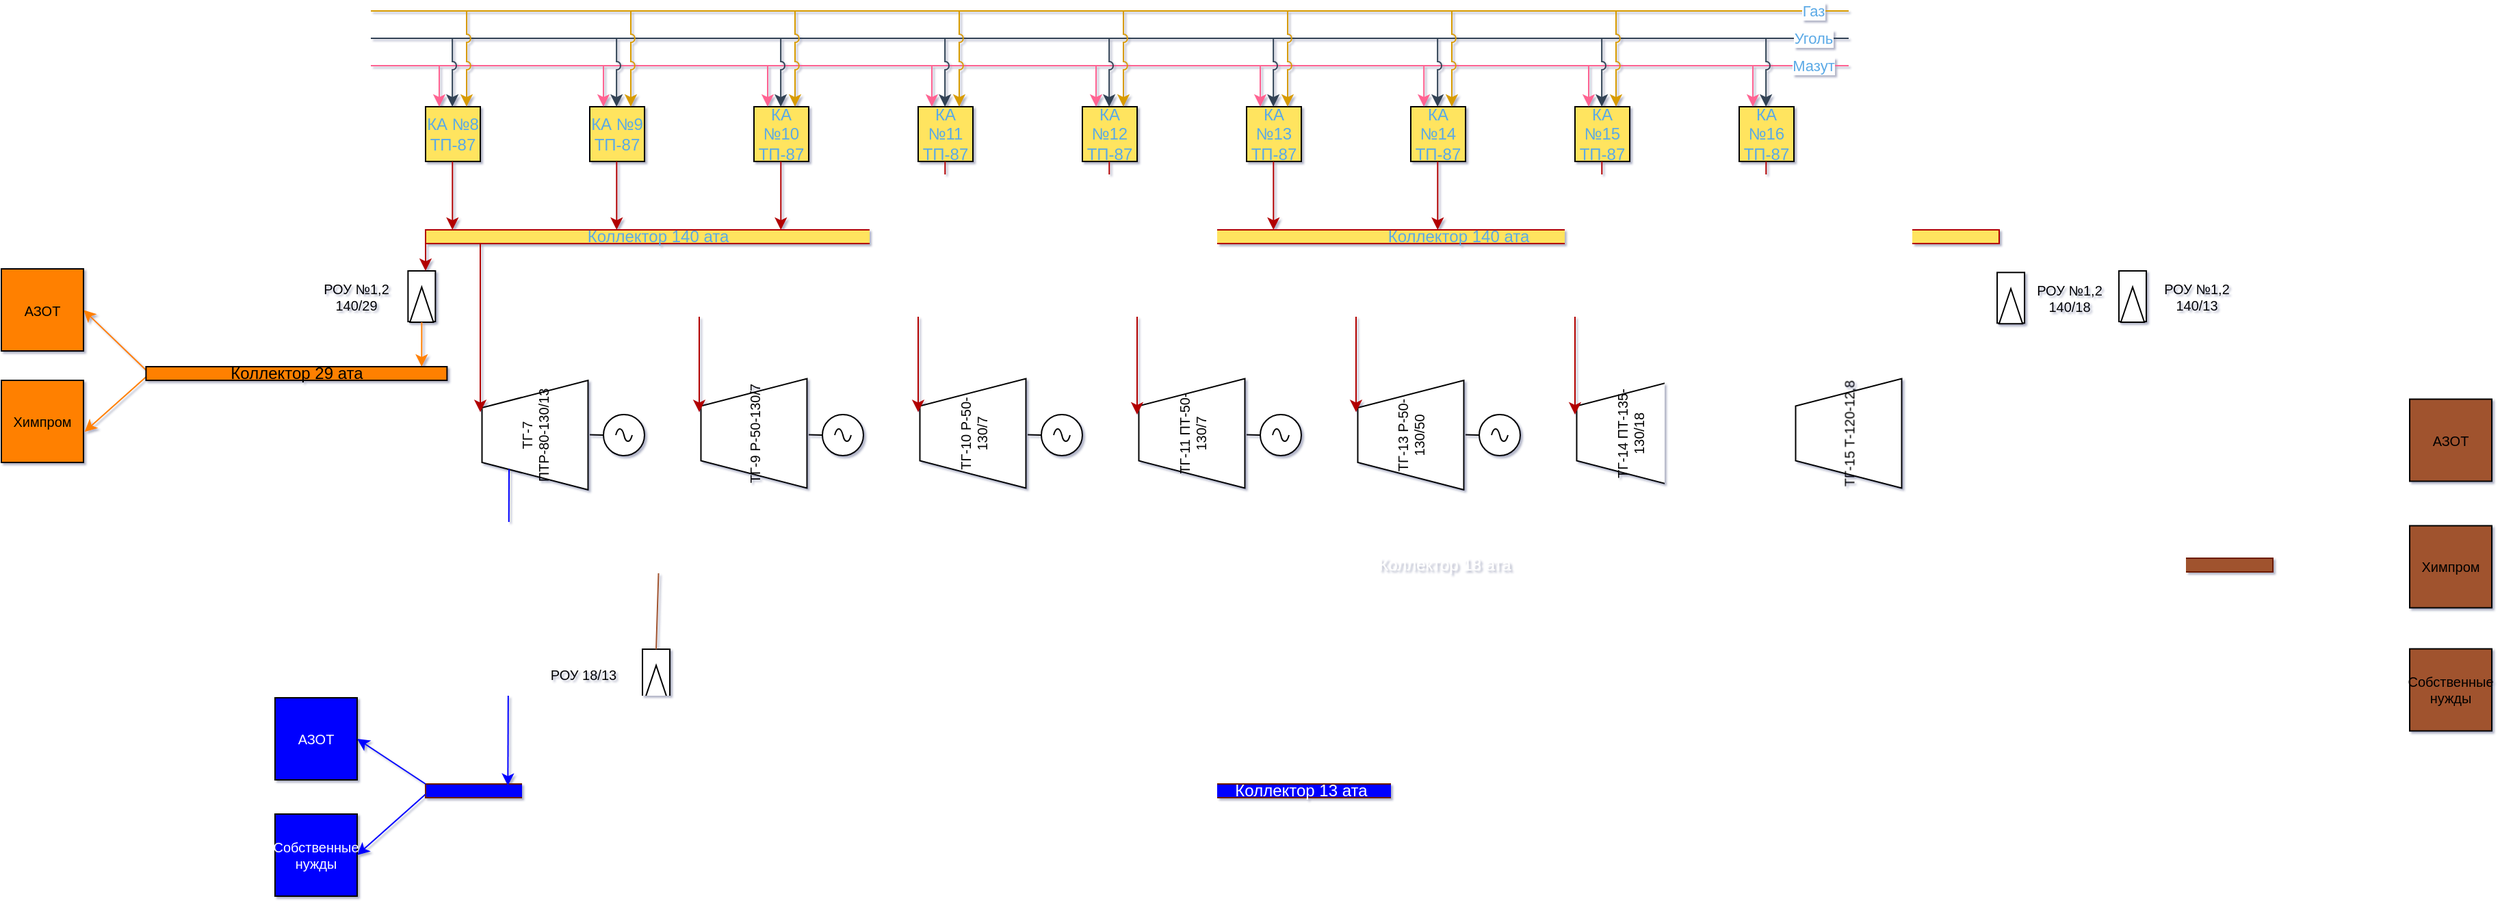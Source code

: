 <mxfile version="20.5.3" type="github">
  <diagram name="Турбины" id="c7558073-3199-34d8-9f00-42111426c3f3">
    <mxGraphModel dx="1807" dy="548" grid="1" gridSize="10" guides="1" tooltips="1" connect="1" arrows="1" fold="1" page="1" pageScale="1" pageWidth="826" pageHeight="1169" math="0" shadow="1">
      <root>
        <mxCell id="0" />
        <mxCell id="1" parent="0" />
        <mxCell id="tL17GhLCMj96Ze86oTwv-2" value="КА №8 ТП-87" style="whiteSpace=wrap;html=1;aspect=fixed;rounded=0;fillColor=#FFE45E;strokeColor=#000000;fontColor=#5AA9E6;" parent="1" vertex="1">
          <mxGeometry x="-40" y="80" width="40" height="40" as="geometry" />
        </mxCell>
        <mxCell id="tL17GhLCMj96Ze86oTwv-3" value="КА №9 ТП-87" style="whiteSpace=wrap;html=1;aspect=fixed;rounded=0;fillColor=#FFE45E;strokeColor=#000000;fontColor=#5AA9E6;" parent="1" vertex="1">
          <mxGeometry x="80" y="80" width="40" height="40" as="geometry" />
        </mxCell>
        <mxCell id="tL17GhLCMj96Ze86oTwv-4" value="КА №10 ТП-87" style="whiteSpace=wrap;html=1;aspect=fixed;rounded=0;fillColor=#FFE45E;strokeColor=#000000;fontColor=#5AA9E6;" parent="1" vertex="1">
          <mxGeometry x="200" y="80" width="40" height="40" as="geometry" />
        </mxCell>
        <mxCell id="tL17GhLCMj96Ze86oTwv-5" value="КА №11 ТП-87" style="whiteSpace=wrap;html=1;aspect=fixed;rounded=0;fillColor=#FFE45E;strokeColor=#000000;fontColor=#5AA9E6;" parent="1" vertex="1">
          <mxGeometry x="320" y="80" width="40" height="40" as="geometry" />
        </mxCell>
        <mxCell id="tL17GhLCMj96Ze86oTwv-6" value="КА №12 ТП-87" style="whiteSpace=wrap;html=1;aspect=fixed;rounded=0;fillColor=#FFE45E;strokeColor=#000000;fontColor=#5AA9E6;" parent="1" vertex="1">
          <mxGeometry x="440" y="80" width="40" height="40" as="geometry" />
        </mxCell>
        <mxCell id="tL17GhLCMj96Ze86oTwv-7" value="КА №13 ТП-87" style="whiteSpace=wrap;html=1;aspect=fixed;rounded=0;fillColor=#FFE45E;strokeColor=#000000;fontColor=#5AA9E6;" parent="1" vertex="1">
          <mxGeometry x="560" y="80" width="40" height="40" as="geometry" />
        </mxCell>
        <mxCell id="tL17GhLCMj96Ze86oTwv-8" value="КА №14 ТП-87" style="whiteSpace=wrap;html=1;aspect=fixed;rounded=0;fillColor=#FFE45E;strokeColor=#000000;fontColor=#5AA9E6;" parent="1" vertex="1">
          <mxGeometry x="680" y="80" width="40" height="40" as="geometry" />
        </mxCell>
        <mxCell id="tL17GhLCMj96Ze86oTwv-9" value="КА №15 ТП-87" style="whiteSpace=wrap;html=1;aspect=fixed;rounded=0;fillColor=#FFE45E;strokeColor=#000000;fontColor=#5AA9E6;" parent="1" vertex="1">
          <mxGeometry x="800" y="80" width="40" height="40" as="geometry" />
        </mxCell>
        <mxCell id="tL17GhLCMj96Ze86oTwv-10" value="КА №16 ТП-87" style="whiteSpace=wrap;html=1;aspect=fixed;rounded=0;fillColor=#FFE45E;strokeColor=#000000;fontColor=#5AA9E6;" parent="1" vertex="1">
          <mxGeometry x="920" y="80" width="40" height="40" as="geometry" />
        </mxCell>
        <mxCell id="tL17GhLCMj96Ze86oTwv-11" value="Коллектор 140 ата" style="rounded=0;whiteSpace=wrap;html=1;strokeColor=#B20000;fillColor=#FFE45E;fontColor=#5AA9E6;" parent="1" vertex="1">
          <mxGeometry x="-40" y="170" width="340" height="10" as="geometry" />
        </mxCell>
        <mxCell id="tL17GhLCMj96Ze86oTwv-12" value="Коллектор 140 ата" style="rounded=0;whiteSpace=wrap;html=1;strokeColor=#B20000;fillColor=#FFE45E;fontColor=#5AA9E6;" parent="1" vertex="1">
          <mxGeometry x="320" y="170" width="790" height="10" as="geometry" />
        </mxCell>
        <mxCell id="tL17GhLCMj96Ze86oTwv-13" value="" style="triangle;whiteSpace=wrap;html=1;strokeColor=#B20000;rounded=0;fillColor=#FFE45E;fontColor=#5AA9E6;" parent="1" vertex="1">
          <mxGeometry x="300" y="170" width="10" height="10" as="geometry" />
        </mxCell>
        <mxCell id="tL17GhLCMj96Ze86oTwv-14" value="" style="triangle;whiteSpace=wrap;html=1;rotation=-180;strokeColor=#B20000;rounded=0;fillColor=#FFE45E;fontColor=#5AA9E6;" parent="1" vertex="1">
          <mxGeometry x="310" y="170" width="10" height="10" as="geometry" />
        </mxCell>
        <mxCell id="tL17GhLCMj96Ze86oTwv-17" value="" style="endArrow=classic;html=1;rounded=0;fillColor=#e51400;strokeColor=#B20000;fontColor=#5AA9E6;" parent="1" edge="1">
          <mxGeometry width="50" height="50" relative="1" as="geometry">
            <mxPoint x="-20.34" y="120" as="sourcePoint" />
            <mxPoint x="-20.34" y="170.0" as="targetPoint" />
          </mxGeometry>
        </mxCell>
        <mxCell id="tL17GhLCMj96Ze86oTwv-18" value="" style="endArrow=classic;html=1;rounded=0;strokeColor=#B20000;fontColor=#5AA9E6;fillColor=#e51400;" parent="1" edge="1">
          <mxGeometry width="50" height="50" relative="1" as="geometry">
            <mxPoint x="99.66" y="120" as="sourcePoint" />
            <mxPoint x="99.66" y="170.0" as="targetPoint" />
          </mxGeometry>
        </mxCell>
        <mxCell id="tL17GhLCMj96Ze86oTwv-19" value="" style="endArrow=classic;html=1;rounded=0;fillColor=#e51400;strokeColor=#B20000;fontColor=#5AA9E6;" parent="1" edge="1">
          <mxGeometry width="50" height="50" relative="1" as="geometry">
            <mxPoint x="219.66" y="120" as="sourcePoint" />
            <mxPoint x="219.66" y="170.0" as="targetPoint" />
          </mxGeometry>
        </mxCell>
        <mxCell id="tL17GhLCMj96Ze86oTwv-20" value="" style="endArrow=classic;html=1;rounded=0;strokeColor=#B20000;fontColor=#5AA9E6;fillColor=#e51400;" parent="1" edge="1">
          <mxGeometry width="50" height="50" relative="1" as="geometry">
            <mxPoint x="339.66" y="120" as="sourcePoint" />
            <mxPoint x="339.66" y="170.0" as="targetPoint" />
          </mxGeometry>
        </mxCell>
        <mxCell id="tL17GhLCMj96Ze86oTwv-21" value="" style="endArrow=classic;html=1;rounded=0;strokeColor=#B20000;fontColor=#5AA9E6;fillColor=#e51400;" parent="1" edge="1">
          <mxGeometry width="50" height="50" relative="1" as="geometry">
            <mxPoint x="459.66" y="120" as="sourcePoint" />
            <mxPoint x="459.66" y="170.0" as="targetPoint" />
          </mxGeometry>
        </mxCell>
        <mxCell id="tL17GhLCMj96Ze86oTwv-22" value="" style="endArrow=classic;html=1;rounded=0;fillColor=#e51400;strokeColor=#B20000;fontColor=#5AA9E6;" parent="1" edge="1">
          <mxGeometry width="50" height="50" relative="1" as="geometry">
            <mxPoint x="579.66" y="120" as="sourcePoint" />
            <mxPoint x="579.66" y="170.0" as="targetPoint" />
          </mxGeometry>
        </mxCell>
        <mxCell id="tL17GhLCMj96Ze86oTwv-23" value="" style="endArrow=classic;html=1;rounded=0;strokeColor=#B20000;fontColor=#5AA9E6;fillColor=#e51400;" parent="1" edge="1">
          <mxGeometry width="50" height="50" relative="1" as="geometry">
            <mxPoint x="699.66" y="120" as="sourcePoint" />
            <mxPoint x="699.66" y="170.0" as="targetPoint" />
          </mxGeometry>
        </mxCell>
        <mxCell id="tL17GhLCMj96Ze86oTwv-24" value="" style="endArrow=classic;html=1;rounded=0;strokeColor=#B20000;fontColor=#5AA9E6;fillColor=#e51400;" parent="1" edge="1">
          <mxGeometry width="50" height="50" relative="1" as="geometry">
            <mxPoint x="819.66" y="120" as="sourcePoint" />
            <mxPoint x="819.66" y="170.0" as="targetPoint" />
          </mxGeometry>
        </mxCell>
        <mxCell id="tL17GhLCMj96Ze86oTwv-25" value="" style="endArrow=classic;html=1;rounded=0;strokeColor=#B20000;fontColor=#5AA9E6;fillColor=#e51400;" parent="1" edge="1">
          <mxGeometry width="50" height="50" relative="1" as="geometry">
            <mxPoint x="939.66" y="120" as="sourcePoint" />
            <mxPoint x="939.66" y="170.0" as="targetPoint" />
          </mxGeometry>
        </mxCell>
        <mxCell id="tL17GhLCMj96Ze86oTwv-26" value="" style="endArrow=none;html=1;rounded=0;strokeColor=#FF6392;fillColor=#FFE45E;fontColor=#5AA9E6;" parent="1" edge="1">
          <mxGeometry width="50" height="50" relative="1" as="geometry">
            <mxPoint x="-80" y="50" as="sourcePoint" />
            <mxPoint x="1000" y="50" as="targetPoint" />
          </mxGeometry>
        </mxCell>
        <mxCell id="tL17GhLCMj96Ze86oTwv-27" value="Мазут" style="edgeLabel;html=1;align=center;verticalAlign=middle;resizable=0;points=[];rounded=0;fontColor=#5AA9E6;" parent="tL17GhLCMj96Ze86oTwv-26" vertex="1" connectable="0">
          <mxGeometry x="0.897" relative="1" as="geometry">
            <mxPoint x="29" as="offset" />
          </mxGeometry>
        </mxCell>
        <mxCell id="tL17GhLCMj96Ze86oTwv-29" value="" style="endArrow=none;html=1;rounded=0;strokeColor=#314354;fillColor=#647687;fontColor=#5AA9E6;" parent="1" edge="1">
          <mxGeometry width="50" height="50" relative="1" as="geometry">
            <mxPoint x="-80" y="30" as="sourcePoint" />
            <mxPoint x="1000" y="30" as="targetPoint" />
          </mxGeometry>
        </mxCell>
        <mxCell id="tL17GhLCMj96Ze86oTwv-30" value="Уголь" style="edgeLabel;html=1;align=center;verticalAlign=middle;resizable=0;points=[];rounded=0;fontColor=#5AA9E6;" parent="tL17GhLCMj96Ze86oTwv-29" vertex="1" connectable="0">
          <mxGeometry x="0.897" relative="1" as="geometry">
            <mxPoint x="29" as="offset" />
          </mxGeometry>
        </mxCell>
        <mxCell id="tL17GhLCMj96Ze86oTwv-31" value="" style="endArrow=none;html=1;rounded=0;strokeColor=#D79B00;fillColor=#ffe6cc;fontColor=#5AA9E6;" parent="1" edge="1">
          <mxGeometry width="50" height="50" relative="1" as="geometry">
            <mxPoint x="-80" y="10" as="sourcePoint" />
            <mxPoint x="1000" y="10" as="targetPoint" />
          </mxGeometry>
        </mxCell>
        <mxCell id="tL17GhLCMj96Ze86oTwv-32" value="Газ" style="edgeLabel;html=1;align=center;verticalAlign=middle;resizable=0;points=[];rounded=0;fontColor=#5AA9E6;" parent="tL17GhLCMj96Ze86oTwv-31" vertex="1" connectable="0">
          <mxGeometry x="0.897" relative="1" as="geometry">
            <mxPoint x="29" as="offset" />
          </mxGeometry>
        </mxCell>
        <mxCell id="tL17GhLCMj96Ze86oTwv-34" value="" style="endArrow=classic;html=1;rounded=0;strokeColor=#FF6392;fontColor=#5AA9E6;fillColor=#FFE45E;" parent="1" edge="1">
          <mxGeometry width="50" height="50" relative="1" as="geometry">
            <mxPoint x="-30" y="50" as="sourcePoint" />
            <mxPoint x="-30" y="80" as="targetPoint" />
          </mxGeometry>
        </mxCell>
        <mxCell id="tL17GhLCMj96Ze86oTwv-35" value="" style="endArrow=classic;html=1;rounded=0;strokeColor=#FF6392;fontColor=#5AA9E6;fillColor=#FFE45E;" parent="1" edge="1">
          <mxGeometry width="50" height="50" relative="1" as="geometry">
            <mxPoint x="90" y="50" as="sourcePoint" />
            <mxPoint x="90" y="80" as="targetPoint" />
          </mxGeometry>
        </mxCell>
        <mxCell id="tL17GhLCMj96Ze86oTwv-36" value="" style="endArrow=classic;html=1;rounded=0;strokeColor=#FF6392;fontColor=#5AA9E6;fillColor=#FFE45E;" parent="1" edge="1">
          <mxGeometry width="50" height="50" relative="1" as="geometry">
            <mxPoint x="210" y="50" as="sourcePoint" />
            <mxPoint x="210" y="80" as="targetPoint" />
          </mxGeometry>
        </mxCell>
        <mxCell id="tL17GhLCMj96Ze86oTwv-37" value="" style="endArrow=classic;html=1;rounded=0;strokeColor=#FF6392;fontColor=#5AA9E6;fillColor=#FFE45E;" parent="1" edge="1">
          <mxGeometry width="50" height="50" relative="1" as="geometry">
            <mxPoint x="330" y="50" as="sourcePoint" />
            <mxPoint x="330" y="80" as="targetPoint" />
          </mxGeometry>
        </mxCell>
        <mxCell id="tL17GhLCMj96Ze86oTwv-38" value="" style="endArrow=classic;html=1;rounded=0;strokeColor=#FF6392;fontColor=#5AA9E6;fillColor=#FFE45E;" parent="1" edge="1">
          <mxGeometry width="50" height="50" relative="1" as="geometry">
            <mxPoint x="450" y="50" as="sourcePoint" />
            <mxPoint x="450" y="80" as="targetPoint" />
          </mxGeometry>
        </mxCell>
        <mxCell id="tL17GhLCMj96Ze86oTwv-39" value="" style="endArrow=classic;html=1;rounded=0;strokeColor=#FF6392;fontColor=#5AA9E6;fillColor=#FFE45E;" parent="1" edge="1">
          <mxGeometry width="50" height="50" relative="1" as="geometry">
            <mxPoint x="570" y="50" as="sourcePoint" />
            <mxPoint x="570" y="80" as="targetPoint" />
          </mxGeometry>
        </mxCell>
        <mxCell id="tL17GhLCMj96Ze86oTwv-40" value="" style="endArrow=classic;html=1;rounded=0;strokeColor=#FF6392;fontColor=#5AA9E6;fillColor=#FFE45E;" parent="1" edge="1">
          <mxGeometry width="50" height="50" relative="1" as="geometry">
            <mxPoint x="689.58" y="50" as="sourcePoint" />
            <mxPoint x="689.58" y="80" as="targetPoint" />
          </mxGeometry>
        </mxCell>
        <mxCell id="tL17GhLCMj96Ze86oTwv-41" value="" style="endArrow=classic;html=1;rounded=0;strokeColor=#FF6392;fontColor=#5AA9E6;fillColor=#FFE45E;" parent="1" edge="1">
          <mxGeometry width="50" height="50" relative="1" as="geometry">
            <mxPoint x="810" y="50" as="sourcePoint" />
            <mxPoint x="810" y="80" as="targetPoint" />
          </mxGeometry>
        </mxCell>
        <mxCell id="tL17GhLCMj96Ze86oTwv-42" value="" style="endArrow=classic;html=1;rounded=0;strokeColor=#FF6392;fontColor=#5AA9E6;fillColor=#FFE45E;" parent="1" edge="1">
          <mxGeometry width="50" height="50" relative="1" as="geometry">
            <mxPoint x="930" y="50" as="sourcePoint" />
            <mxPoint x="930" y="80" as="targetPoint" />
          </mxGeometry>
        </mxCell>
        <mxCell id="tL17GhLCMj96Ze86oTwv-43" value="" style="endArrow=classic;html=1;rounded=0;strokeColor=#314354;fontColor=#5AA9E6;fillColor=#FFE45E;shadow=0;jumpStyle=arc;" parent="1" edge="1">
          <mxGeometry width="50" height="50" relative="1" as="geometry">
            <mxPoint x="-20.42" y="30" as="sourcePoint" />
            <mxPoint x="-20.42" y="80" as="targetPoint" />
          </mxGeometry>
        </mxCell>
        <mxCell id="tL17GhLCMj96Ze86oTwv-44" value="" style="endArrow=classic;html=1;rounded=0;strokeColor=#314354;fontColor=#5AA9E6;fillColor=#FFE45E;jumpStyle=arc;" parent="1" edge="1">
          <mxGeometry width="50" height="50" relative="1" as="geometry">
            <mxPoint x="99.58" y="30" as="sourcePoint" />
            <mxPoint x="99.58" y="80" as="targetPoint" />
          </mxGeometry>
        </mxCell>
        <mxCell id="tL17GhLCMj96Ze86oTwv-45" value="" style="endArrow=classic;html=1;rounded=0;strokeColor=#314354;fontColor=#5AA9E6;fillColor=#FFE45E;jumpStyle=arc;" parent="1" edge="1">
          <mxGeometry width="50" height="50" relative="1" as="geometry">
            <mxPoint x="219.58" y="30" as="sourcePoint" />
            <mxPoint x="219.58" y="80" as="targetPoint" />
          </mxGeometry>
        </mxCell>
        <mxCell id="tL17GhLCMj96Ze86oTwv-46" value="" style="endArrow=classic;html=1;rounded=0;strokeColor=#314354;fontColor=#5AA9E6;fillColor=#FFE45E;jumpStyle=arc;" parent="1" edge="1">
          <mxGeometry width="50" height="50" relative="1" as="geometry">
            <mxPoint x="339.58" y="30" as="sourcePoint" />
            <mxPoint x="339.58" y="80" as="targetPoint" />
          </mxGeometry>
        </mxCell>
        <mxCell id="tL17GhLCMj96Ze86oTwv-47" value="" style="endArrow=classic;html=1;rounded=0;strokeColor=#314354;fontColor=#5AA9E6;fillColor=#FFE45E;jumpStyle=arc;" parent="1" edge="1">
          <mxGeometry width="50" height="50" relative="1" as="geometry">
            <mxPoint x="459.58" y="30" as="sourcePoint" />
            <mxPoint x="459.58" y="80" as="targetPoint" />
          </mxGeometry>
        </mxCell>
        <mxCell id="tL17GhLCMj96Ze86oTwv-48" value="" style="endArrow=classic;html=1;rounded=0;strokeColor=#314354;fontColor=#5AA9E6;fillColor=#FFE45E;jumpStyle=arc;" parent="1" edge="1">
          <mxGeometry width="50" height="50" relative="1" as="geometry">
            <mxPoint x="579.58" y="30" as="sourcePoint" />
            <mxPoint x="579.58" y="80" as="targetPoint" />
          </mxGeometry>
        </mxCell>
        <mxCell id="tL17GhLCMj96Ze86oTwv-49" value="" style="endArrow=classic;html=1;rounded=0;strokeColor=#314354;fontColor=#5AA9E6;fillColor=#FFE45E;jumpStyle=arc;" parent="1" edge="1">
          <mxGeometry width="50" height="50" relative="1" as="geometry">
            <mxPoint x="699.58" y="30" as="sourcePoint" />
            <mxPoint x="699.58" y="80" as="targetPoint" />
          </mxGeometry>
        </mxCell>
        <mxCell id="tL17GhLCMj96Ze86oTwv-50" value="" style="endArrow=classic;html=1;rounded=0;strokeColor=#314354;fontColor=#5AA9E6;fillColor=#FFE45E;jumpStyle=arc;" parent="1" edge="1">
          <mxGeometry width="50" height="50" relative="1" as="geometry">
            <mxPoint x="819.58" y="30" as="sourcePoint" />
            <mxPoint x="819.58" y="80" as="targetPoint" />
          </mxGeometry>
        </mxCell>
        <mxCell id="tL17GhLCMj96Ze86oTwv-51" value="" style="endArrow=classic;html=1;rounded=0;strokeColor=#314354;fontColor=#5AA9E6;fillColor=#FFE45E;jumpStyle=arc;" parent="1" edge="1">
          <mxGeometry width="50" height="50" relative="1" as="geometry">
            <mxPoint x="939.58" y="30" as="sourcePoint" />
            <mxPoint x="939.58" y="80" as="targetPoint" />
          </mxGeometry>
        </mxCell>
        <mxCell id="tL17GhLCMj96Ze86oTwv-52" value="" style="endArrow=classic;html=1;rounded=0;strokeColor=#D79B00;fontColor=#5AA9E6;fillColor=#FFE45E;jumpStyle=arc;" parent="1" edge="1">
          <mxGeometry width="50" height="50" relative="1" as="geometry">
            <mxPoint x="-10" y="10" as="sourcePoint" />
            <mxPoint x="-10.0" y="80" as="targetPoint" />
          </mxGeometry>
        </mxCell>
        <mxCell id="tL17GhLCMj96Ze86oTwv-53" value="" style="endArrow=classic;html=1;rounded=0;strokeColor=#D79B00;fontColor=#5AA9E6;fillColor=#FFE45E;jumpStyle=arc;" parent="1" edge="1">
          <mxGeometry width="50" height="50" relative="1" as="geometry">
            <mxPoint x="110" y="10" as="sourcePoint" />
            <mxPoint x="110" y="80" as="targetPoint" />
          </mxGeometry>
        </mxCell>
        <mxCell id="tL17GhLCMj96Ze86oTwv-54" value="" style="endArrow=classic;html=1;rounded=0;strokeColor=#D79B00;fontColor=#5AA9E6;fillColor=#FFE45E;jumpStyle=arc;" parent="1" edge="1">
          <mxGeometry width="50" height="50" relative="1" as="geometry">
            <mxPoint x="230" y="10" as="sourcePoint" />
            <mxPoint x="230" y="80" as="targetPoint" />
          </mxGeometry>
        </mxCell>
        <mxCell id="tL17GhLCMj96Ze86oTwv-55" value="" style="endArrow=classic;html=1;rounded=0;strokeColor=#D79B00;fontColor=#5AA9E6;fillColor=#FFE45E;jumpStyle=arc;" parent="1" edge="1">
          <mxGeometry width="50" height="50" relative="1" as="geometry">
            <mxPoint x="350" y="10" as="sourcePoint" />
            <mxPoint x="350" y="80" as="targetPoint" />
          </mxGeometry>
        </mxCell>
        <mxCell id="tL17GhLCMj96Ze86oTwv-56" value="" style="endArrow=classic;html=1;rounded=0;strokeColor=#D79B00;fontColor=#5AA9E6;fillColor=#FFE45E;jumpStyle=arc;" parent="1" edge="1">
          <mxGeometry width="50" height="50" relative="1" as="geometry">
            <mxPoint x="470" y="10" as="sourcePoint" />
            <mxPoint x="470" y="80" as="targetPoint" />
          </mxGeometry>
        </mxCell>
        <mxCell id="tL17GhLCMj96Ze86oTwv-57" value="" style="endArrow=classic;html=1;rounded=0;strokeColor=#D79B00;fontColor=#5AA9E6;fillColor=#FFE45E;jumpStyle=arc;" parent="1" edge="1">
          <mxGeometry width="50" height="50" relative="1" as="geometry">
            <mxPoint x="590" y="10" as="sourcePoint" />
            <mxPoint x="590" y="80" as="targetPoint" />
          </mxGeometry>
        </mxCell>
        <mxCell id="tL17GhLCMj96Ze86oTwv-58" value="" style="endArrow=classic;html=1;rounded=0;strokeColor=#D79B00;fontColor=#5AA9E6;fillColor=#FFE45E;jumpStyle=arc;" parent="1" edge="1">
          <mxGeometry width="50" height="50" relative="1" as="geometry">
            <mxPoint x="710" y="10" as="sourcePoint" />
            <mxPoint x="710" y="80" as="targetPoint" />
          </mxGeometry>
        </mxCell>
        <mxCell id="tL17GhLCMj96Ze86oTwv-59" value="" style="endArrow=classic;html=1;rounded=0;strokeColor=#D79B00;fontColor=#5AA9E6;fillColor=#FFE45E;jumpStyle=arc;" parent="1" edge="1">
          <mxGeometry width="50" height="50" relative="1" as="geometry">
            <mxPoint x="830" y="10" as="sourcePoint" />
            <mxPoint x="830" y="80" as="targetPoint" />
          </mxGeometry>
        </mxCell>
        <mxCell id="tL17GhLCMj96Ze86oTwv-68" value="" style="rounded=0;whiteSpace=wrap;html=1;strokeColor=#000000;fontColor=#5AA9E6;fillColor=#FFFFFF;rotation=-90;" parent="1" vertex="1">
          <mxGeometry x="-61.33" y="208.52" width="37.04" height="20" as="geometry" />
        </mxCell>
        <mxCell id="tL17GhLCMj96Ze86oTwv-69" value="" style="triangle;whiteSpace=wrap;html=1;strokeColor=#000000;fontColor=#5AA9E6;fillColor=#FFFFFF;rotation=-90;" parent="1" vertex="1">
          <mxGeometry x="-55.62" y="216.09" width="25.62" height="17.18" as="geometry" />
        </mxCell>
        <mxCell id="tL17GhLCMj96Ze86oTwv-70" value="РОУ №1,2&lt;br style=&quot;font-size: 10px;&quot;&gt;140/29" style="text;html=1;align=center;verticalAlign=middle;resizable=0;points=[];autosize=1;strokeColor=none;fillColor=none;fontColor=#000000;fontSize=10;" parent="1" vertex="1">
          <mxGeometry x="-125.62" y="198.52" width="70" height="40" as="geometry" />
        </mxCell>
        <mxCell id="tL17GhLCMj96Ze86oTwv-73" value="" style="endArrow=classic;html=1;rounded=0;shadow=0;strokeColor=#FF8000;fontSize=10;fontColor=#000000;fillColor=#FFE45E;jumpStyle=arc;exitX=0;exitY=0.5;exitDx=0;exitDy=0;" parent="1" source="tL17GhLCMj96Ze86oTwv-69" edge="1">
          <mxGeometry width="50" height="50" relative="1" as="geometry">
            <mxPoint x="-42.66" y="240" as="sourcePoint" />
            <mxPoint x="-42.85" y="270" as="targetPoint" />
          </mxGeometry>
        </mxCell>
        <mxCell id="tL17GhLCMj96Ze86oTwv-150" style="edgeStyle=none;rounded=0;jumpStyle=arc;jumpSize=6;orthogonalLoop=1;jettySize=auto;html=1;exitX=0;exitY=0.25;exitDx=0;exitDy=0;entryX=1;entryY=0.5;entryDx=0;entryDy=0;shadow=0;strokeColor=#FF8000;strokeWidth=1;fontSize=10;fontColor=#000000;endSize=6;fillColor=#FFE45E;" parent="1" source="tL17GhLCMj96Ze86oTwv-74" target="tL17GhLCMj96Ze86oTwv-81" edge="1">
          <mxGeometry relative="1" as="geometry" />
        </mxCell>
        <mxCell id="tL17GhLCMj96Ze86oTwv-151" style="edgeStyle=none;rounded=0;jumpStyle=arc;jumpSize=6;orthogonalLoop=1;jettySize=auto;html=1;exitX=0;exitY=0.75;exitDx=0;exitDy=0;entryX=1.013;entryY=0.627;entryDx=0;entryDy=0;entryPerimeter=0;shadow=0;strokeColor=#FF8000;strokeWidth=1;fontSize=10;fontColor=#000000;endSize=6;fillColor=#FFE45E;" parent="1" source="tL17GhLCMj96Ze86oTwv-74" target="tL17GhLCMj96Ze86oTwv-82" edge="1">
          <mxGeometry relative="1" as="geometry" />
        </mxCell>
        <mxCell id="tL17GhLCMj96Ze86oTwv-74" value="Коллектор 29 ата" style="rounded=0;whiteSpace=wrap;html=1;strokeColor=#000000;fillColor=#FF8000;fontColor=#000000;" parent="1" vertex="1">
          <mxGeometry x="-244.29" y="270" width="220" height="10" as="geometry" />
        </mxCell>
        <mxCell id="tL17GhLCMj96Ze86oTwv-81" value="АЗОТ" style="whiteSpace=wrap;html=1;aspect=fixed;strokeColor=#000000;fontSize=10;fontColor=#000000;fillColor=#FF8000;" parent="1" vertex="1">
          <mxGeometry x="-350" y="198.52" width="60" height="60" as="geometry" />
        </mxCell>
        <mxCell id="tL17GhLCMj96Ze86oTwv-82" value="Химпром" style="whiteSpace=wrap;html=1;aspect=fixed;strokeColor=#000000;fontSize=10;fontColor=#000000;fillColor=#FF8000;" parent="1" vertex="1">
          <mxGeometry x="-350" y="280" width="60" height="60" as="geometry" />
        </mxCell>
        <mxCell id="tL17GhLCMj96Ze86oTwv-92" value="" style="rounded=0;whiteSpace=wrap;html=1;strokeColor=#000000;fontColor=#5AA9E6;fillColor=#FFFFFF;rotation=-90;" parent="1" vertex="1">
          <mxGeometry x="1189" y="208.52" width="37.04" height="20" as="geometry" />
        </mxCell>
        <mxCell id="tL17GhLCMj96Ze86oTwv-93" value="" style="triangle;whiteSpace=wrap;html=1;strokeColor=#000000;fontColor=#5AA9E6;fillColor=#FFFFFF;rotation=-90;" parent="1" vertex="1">
          <mxGeometry x="1194.71" y="216.09" width="25.62" height="17.18" as="geometry" />
        </mxCell>
        <mxCell id="tL17GhLCMj96Ze86oTwv-94" value="РОУ №1,2&lt;br style=&quot;font-size: 10px;&quot;&gt;140/13" style="text;html=1;align=center;verticalAlign=middle;resizable=0;points=[];autosize=1;strokeColor=none;fillColor=none;fontColor=#000000;fontSize=10;" parent="1" vertex="1">
          <mxGeometry x="1219" y="198.52" width="70" height="40" as="geometry" />
        </mxCell>
        <mxCell id="tL17GhLCMj96Ze86oTwv-95" value="" style="rounded=0;whiteSpace=wrap;html=1;strokeColor=#000000;fontColor=#5AA9E6;fillColor=#FFFFFF;rotation=-90;" parent="1" vertex="1">
          <mxGeometry x="1100" y="209.67" width="37.04" height="20" as="geometry" />
        </mxCell>
        <mxCell id="tL17GhLCMj96Ze86oTwv-96" value="" style="triangle;whiteSpace=wrap;html=1;strokeColor=#000000;fontColor=#5AA9E6;fillColor=#FFFFFF;rotation=-90;" parent="1" vertex="1">
          <mxGeometry x="1105.71" y="217.24" width="25.62" height="17.18" as="geometry" />
        </mxCell>
        <mxCell id="tL17GhLCMj96Ze86oTwv-97" value="РОУ №1,2&lt;br style=&quot;font-size: 10px;&quot;&gt;140/18" style="text;html=1;align=center;verticalAlign=middle;resizable=0;points=[];autosize=1;strokeColor=none;fillColor=none;fontColor=#000000;fontSize=10;" parent="1" vertex="1">
          <mxGeometry x="1125.71" y="199.67" width="70" height="40" as="geometry" />
        </mxCell>
        <mxCell id="tL17GhLCMj96Ze86oTwv-114" value="ТГ-15 Т-120-12,8" style="shape=trapezoid;perimeter=trapezoidPerimeter;whiteSpace=wrap;html=1;fixedSize=1;strokeColor=#000000;fontSize=10;fontColor=#000000;fillColor=#FFFFFF;rotation=-90;" parent="1" vertex="1">
          <mxGeometry x="960" y="280" width="80" height="77.5" as="geometry" />
        </mxCell>
        <mxCell id="tL17GhLCMj96Ze86oTwv-117" value="ТГ-7&lt;br style=&quot;font-size: 10px;&quot;&gt;ПТР-80-130/13" style="shape=trapezoid;perimeter=trapezoidPerimeter;fixedSize=1;strokeColor=#000000;fontSize=10;fontColor=#000000;fillColor=#FFFFFF;rotation=-90;labelPosition=center;verticalLabelPosition=middle;align=center;verticalAlign=middle;direction=east;labelBackgroundColor=none;labelBorderColor=none;whiteSpace=wrap;html=1;horizontal=1;" parent="1" vertex="1">
          <mxGeometry y="281.25" width="80" height="77.5" as="geometry" />
        </mxCell>
        <mxCell id="tL17GhLCMj96Ze86oTwv-118" value="ТГ-9 Р-50-130/7" style="shape=trapezoid;perimeter=trapezoidPerimeter;whiteSpace=wrap;html=1;fixedSize=1;strokeColor=#000000;fontSize=10;fontColor=#000000;fillColor=#FFFFFF;rotation=-90;" parent="1" vertex="1">
          <mxGeometry x="160" y="280" width="80" height="77.5" as="geometry" />
        </mxCell>
        <mxCell id="tL17GhLCMj96Ze86oTwv-119" value="ТГ-10 Р-50-130/7" style="shape=trapezoid;perimeter=trapezoidPerimeter;whiteSpace=wrap;html=1;fixedSize=1;strokeColor=#000000;fontSize=10;fontColor=#000000;fillColor=#FFFFFF;rotation=-90;" parent="1" vertex="1">
          <mxGeometry x="320" y="280" width="80" height="77.5" as="geometry" />
        </mxCell>
        <mxCell id="tL17GhLCMj96Ze86oTwv-120" value="ТГ-11 ПТ-50-130/7" style="shape=trapezoid;perimeter=trapezoidPerimeter;whiteSpace=wrap;html=1;fixedSize=1;strokeColor=#000000;fontSize=10;fontColor=#000000;fillColor=#FFFFFF;rotation=-90;" parent="1" vertex="1">
          <mxGeometry x="480" y="280" width="80" height="77.5" as="geometry" />
        </mxCell>
        <mxCell id="tL17GhLCMj96Ze86oTwv-121" value="ТГ-13 Р-50-130/50" style="shape=trapezoid;perimeter=trapezoidPerimeter;whiteSpace=wrap;html=1;fixedSize=1;strokeColor=#000000;fontSize=10;fontColor=#000000;fillColor=#FFFFFF;rotation=-90;" parent="1" vertex="1">
          <mxGeometry x="640" y="281.25" width="80" height="77.5" as="geometry" />
        </mxCell>
        <mxCell id="tL17GhLCMj96Ze86oTwv-122" value="ТГ-14 ПТ-135-130/18" style="shape=trapezoid;perimeter=trapezoidPerimeter;whiteSpace=wrap;html=1;fixedSize=1;strokeColor=#000000;fontSize=10;fontColor=#000000;fillColor=#FFFFFF;rotation=-90;" parent="1" vertex="1">
          <mxGeometry x="800" y="280" width="80" height="77.5" as="geometry" />
        </mxCell>
        <mxCell id="tL17GhLCMj96Ze86oTwv-124" value="" style="endArrow=none;html=1;rounded=0;shadow=0;strokeColor=#000000;strokeWidth=1;fontSize=10;fontColor=#000000;endSize=6;fillColor=#FFE45E;jumpStyle=arc;jumpSize=6;" parent="1" edge="1">
          <mxGeometry width="50" height="50" relative="1" as="geometry">
            <mxPoint x="80" y="319.76" as="sourcePoint" />
            <mxPoint x="90" y="320" as="targetPoint" />
          </mxGeometry>
        </mxCell>
        <mxCell id="tL17GhLCMj96Ze86oTwv-125" value="" style="pointerEvents=1;verticalLabelPosition=bottom;shadow=0;dashed=0;align=center;html=1;verticalAlign=top;shape=mxgraph.electrical.signal_sources.source;aspect=fixed;points=[[0.5,0,0],[1,0.5,0],[0.5,1,0],[0,0.5,0]];elSignalType=ac;strokeColor=#000000;fontSize=10;fontColor=#000000;fillColor=#FFFFFF;" parent="1" vertex="1">
          <mxGeometry x="90" y="305" width="30" height="30" as="geometry" />
        </mxCell>
        <mxCell id="tL17GhLCMj96Ze86oTwv-126" value="" style="endArrow=none;html=1;rounded=0;shadow=0;strokeColor=#000000;strokeWidth=1;fontSize=10;fontColor=#000000;endSize=6;fillColor=#FFE45E;jumpStyle=arc;jumpSize=6;" parent="1" edge="1">
          <mxGeometry width="50" height="50" relative="1" as="geometry">
            <mxPoint x="240" y="319.76" as="sourcePoint" />
            <mxPoint x="250" y="320" as="targetPoint" />
          </mxGeometry>
        </mxCell>
        <mxCell id="tL17GhLCMj96Ze86oTwv-127" value="" style="pointerEvents=1;verticalLabelPosition=bottom;shadow=0;dashed=0;align=center;html=1;verticalAlign=top;shape=mxgraph.electrical.signal_sources.source;aspect=fixed;points=[[0.5,0,0],[1,0.5,0],[0.5,1,0],[0,0.5,0]];elSignalType=ac;strokeColor=#000000;fontSize=10;fontColor=#000000;fillColor=#FFFFFF;" parent="1" vertex="1">
          <mxGeometry x="250" y="305" width="30" height="30" as="geometry" />
        </mxCell>
        <mxCell id="tL17GhLCMj96Ze86oTwv-128" value="" style="endArrow=none;html=1;rounded=0;shadow=0;strokeColor=#000000;strokeWidth=1;fontSize=10;fontColor=#000000;endSize=6;fillColor=#FFE45E;jumpStyle=arc;jumpSize=6;" parent="1" edge="1">
          <mxGeometry width="50" height="50" relative="1" as="geometry">
            <mxPoint x="400" y="319.76" as="sourcePoint" />
            <mxPoint x="410" y="320" as="targetPoint" />
          </mxGeometry>
        </mxCell>
        <mxCell id="tL17GhLCMj96Ze86oTwv-129" value="" style="pointerEvents=1;verticalLabelPosition=bottom;shadow=0;dashed=0;align=center;html=1;verticalAlign=top;shape=mxgraph.electrical.signal_sources.source;aspect=fixed;points=[[0.5,0,0],[1,0.5,0],[0.5,1,0],[0,0.5,0]];elSignalType=ac;strokeColor=#000000;fontSize=10;fontColor=#000000;fillColor=#FFFFFF;" parent="1" vertex="1">
          <mxGeometry x="410" y="305" width="30" height="30" as="geometry" />
        </mxCell>
        <mxCell id="tL17GhLCMj96Ze86oTwv-130" value="" style="endArrow=none;html=1;rounded=0;shadow=0;strokeColor=#000000;strokeWidth=1;fontSize=10;fontColor=#000000;endSize=6;fillColor=#FFE45E;jumpStyle=arc;jumpSize=6;" parent="1" edge="1">
          <mxGeometry width="50" height="50" relative="1" as="geometry">
            <mxPoint x="560" y="319.76" as="sourcePoint" />
            <mxPoint x="570" y="320" as="targetPoint" />
          </mxGeometry>
        </mxCell>
        <mxCell id="tL17GhLCMj96Ze86oTwv-131" value="" style="pointerEvents=1;verticalLabelPosition=bottom;shadow=0;dashed=0;align=center;html=1;verticalAlign=top;shape=mxgraph.electrical.signal_sources.source;aspect=fixed;points=[[0.5,0,0],[1,0.5,0],[0.5,1,0],[0,0.5,0]];elSignalType=ac;strokeColor=#000000;fontSize=10;fontColor=#000000;fillColor=#FFFFFF;" parent="1" vertex="1">
          <mxGeometry x="570" y="305" width="30" height="30" as="geometry" />
        </mxCell>
        <mxCell id="tL17GhLCMj96Ze86oTwv-132" value="" style="endArrow=none;html=1;rounded=0;shadow=0;strokeColor=#000000;strokeWidth=1;fontSize=10;fontColor=#000000;endSize=6;fillColor=#FFE45E;jumpStyle=arc;jumpSize=6;" parent="1" edge="1">
          <mxGeometry width="50" height="50" relative="1" as="geometry">
            <mxPoint x="720" y="319.76" as="sourcePoint" />
            <mxPoint x="730" y="320" as="targetPoint" />
          </mxGeometry>
        </mxCell>
        <mxCell id="tL17GhLCMj96Ze86oTwv-133" value="" style="pointerEvents=1;verticalLabelPosition=bottom;shadow=0;dashed=0;align=center;html=1;verticalAlign=top;shape=mxgraph.electrical.signal_sources.source;aspect=fixed;points=[[0.5,0,0],[1,0.5,0],[0.5,1,0],[0,0.5,0]];elSignalType=ac;strokeColor=#000000;fontSize=10;fontColor=#000000;fillColor=#FFFFFF;" parent="1" vertex="1">
          <mxGeometry x="730" y="305" width="30" height="30" as="geometry" />
        </mxCell>
        <mxCell id="tL17GhLCMj96Ze86oTwv-138" value="" style="endArrow=none;html=1;rounded=0;shadow=0;strokeColor=#000000;strokeWidth=1;fontSize=10;fontColor=#000000;endSize=6;fillColor=#FFE45E;jumpStyle=arc;jumpSize=6;" parent="1" edge="1">
          <mxGeometry width="50" height="50" relative="1" as="geometry">
            <mxPoint x="880" y="319.76" as="sourcePoint" />
            <mxPoint x="890" y="320" as="targetPoint" />
          </mxGeometry>
        </mxCell>
        <mxCell id="tL17GhLCMj96Ze86oTwv-139" value="" style="pointerEvents=1;verticalLabelPosition=bottom;shadow=0;dashed=0;align=center;html=1;verticalAlign=top;shape=mxgraph.electrical.signal_sources.source;aspect=fixed;points=[[0.5,0,0],[1,0.5,0],[0.5,1,0],[0,0.5,0]];elSignalType=ac;strokeColor=#000000;fontSize=10;fontColor=#000000;fillColor=#FFFFFF;" parent="1" vertex="1">
          <mxGeometry x="890" y="305" width="30" height="30" as="geometry" />
        </mxCell>
        <mxCell id="tL17GhLCMj96Ze86oTwv-140" value="" style="endArrow=none;html=1;rounded=0;shadow=0;strokeColor=#000000;strokeWidth=1;fontSize=10;fontColor=#000000;endSize=6;fillColor=#FFE45E;jumpStyle=arc;jumpSize=6;" parent="1" edge="1">
          <mxGeometry width="50" height="50" relative="1" as="geometry">
            <mxPoint x="1040" y="319.76" as="sourcePoint" />
            <mxPoint x="1050" y="320" as="targetPoint" />
          </mxGeometry>
        </mxCell>
        <mxCell id="tL17GhLCMj96Ze86oTwv-141" value="" style="pointerEvents=1;verticalLabelPosition=bottom;shadow=0;dashed=0;align=center;html=1;verticalAlign=top;shape=mxgraph.electrical.signal_sources.source;aspect=fixed;points=[[0.5,0,0],[1,0.5,0],[0.5,1,0],[0,0.5,0]];elSignalType=ac;strokeColor=#000000;fontSize=10;fontColor=#000000;fillColor=#FFFFFF;" parent="1" vertex="1">
          <mxGeometry x="1050" y="305" width="30" height="30" as="geometry" />
        </mxCell>
        <mxCell id="tL17GhLCMj96Ze86oTwv-142" value="" style="endArrow=classic;html=1;rounded=0;shadow=0;strokeColor=#B20000;strokeWidth=1;fontSize=10;fontColor=#000000;endSize=6;fillColor=#FFE45E;jumpStyle=arc;jumpSize=6;" parent="1" edge="1">
          <mxGeometry width="50" height="50" relative="1" as="geometry">
            <mxPoint y="180" as="sourcePoint" />
            <mxPoint y="303.2" as="targetPoint" />
          </mxGeometry>
        </mxCell>
        <mxCell id="tL17GhLCMj96Ze86oTwv-143" value="" style="endArrow=classic;html=1;rounded=0;shadow=0;strokeColor=#B20000;strokeWidth=1;fontSize=10;fontColor=#000000;endSize=6;fillColor=#FFE45E;jumpStyle=arc;jumpSize=6;" parent="1" edge="1">
          <mxGeometry width="50" height="50" relative="1" as="geometry">
            <mxPoint x="160" y="180" as="sourcePoint" />
            <mxPoint x="160" y="303.2" as="targetPoint" />
          </mxGeometry>
        </mxCell>
        <mxCell id="tL17GhLCMj96Ze86oTwv-144" value="" style="endArrow=classic;html=1;rounded=0;shadow=0;strokeColor=#B20000;strokeWidth=1;fontSize=10;fontColor=#000000;endSize=6;fillColor=#FFE45E;jumpStyle=arc;jumpSize=6;" parent="1" edge="1">
          <mxGeometry width="50" height="50" relative="1" as="geometry">
            <mxPoint x="320" y="180" as="sourcePoint" />
            <mxPoint x="320" y="303.2" as="targetPoint" />
          </mxGeometry>
        </mxCell>
        <mxCell id="tL17GhLCMj96Ze86oTwv-145" value="" style="endArrow=classic;html=1;rounded=0;shadow=0;strokeColor=#B20000;strokeWidth=1;fontSize=10;fontColor=#000000;endSize=6;fillColor=#FFE45E;jumpStyle=arc;jumpSize=6;" parent="1" edge="1">
          <mxGeometry width="50" height="50" relative="1" as="geometry">
            <mxPoint x="480" y="181.8" as="sourcePoint" />
            <mxPoint x="480" y="305.0" as="targetPoint" />
          </mxGeometry>
        </mxCell>
        <mxCell id="tL17GhLCMj96Ze86oTwv-146" value="" style="endArrow=classic;html=1;rounded=0;shadow=0;strokeColor=#B20000;strokeWidth=1;fontSize=10;fontColor=#000000;endSize=6;fillColor=#FFE45E;jumpStyle=arc;jumpSize=6;" parent="1" edge="1">
          <mxGeometry width="50" height="50" relative="1" as="geometry">
            <mxPoint x="640" y="180" as="sourcePoint" />
            <mxPoint x="640" y="303.2" as="targetPoint" />
          </mxGeometry>
        </mxCell>
        <mxCell id="tL17GhLCMj96Ze86oTwv-147" value="" style="endArrow=classic;html=1;rounded=0;shadow=0;strokeColor=#B20000;strokeWidth=1;fontSize=10;fontColor=#000000;endSize=6;fillColor=#FFE45E;jumpStyle=arc;jumpSize=6;" parent="1" edge="1">
          <mxGeometry width="50" height="50" relative="1" as="geometry">
            <mxPoint x="800" y="181.8" as="sourcePoint" />
            <mxPoint x="800" y="305.0" as="targetPoint" />
          </mxGeometry>
        </mxCell>
        <mxCell id="tL17GhLCMj96Ze86oTwv-148" value="" style="endArrow=classic;html=1;rounded=0;shadow=0;strokeColor=#B20000;strokeWidth=1;fontSize=10;fontColor=#000000;endSize=6;fillColor=#FFE45E;jumpStyle=arc;jumpSize=6;" parent="1" edge="1">
          <mxGeometry width="50" height="50" relative="1" as="geometry">
            <mxPoint x="960" y="180" as="sourcePoint" />
            <mxPoint x="960" y="303.2" as="targetPoint" />
          </mxGeometry>
        </mxCell>
        <mxCell id="tL17GhLCMj96Ze86oTwv-159" value="" style="endArrow=none;html=1;rounded=0;shadow=0;strokeColor=#B20000;strokeWidth=1;fontSize=10;fontColor=#000000;endSize=6;fillColor=#FFE45E;jumpStyle=arc;jumpSize=6;exitX=1;exitY=1;exitDx=0;exitDy=0;" parent="1" source="tL17GhLCMj96Ze86oTwv-12" edge="1">
          <mxGeometry width="50" height="50" relative="1" as="geometry">
            <mxPoint x="1141.33" y="180" as="sourcePoint" />
            <mxPoint x="1200" y="180" as="targetPoint" />
          </mxGeometry>
        </mxCell>
        <mxCell id="tL17GhLCMj96Ze86oTwv-160" value="" style="endArrow=classic;html=1;rounded=0;shadow=0;strokeColor=#B20000;strokeWidth=1;fontSize=10;fontColor=#000000;endSize=6;fillColor=#FFE45E;jumpStyle=arc;jumpSize=6;" parent="1" edge="1">
          <mxGeometry width="50" height="50" relative="1" as="geometry">
            <mxPoint x="1200.5" y="180" as="sourcePoint" />
            <mxPoint x="1201" y="200" as="targetPoint" />
          </mxGeometry>
        </mxCell>
        <mxCell id="tL17GhLCMj96Ze86oTwv-161" value="" style="endArrow=classic;html=1;rounded=0;shadow=0;strokeColor=#B20000;strokeWidth=1;fontSize=10;fontColor=#000000;endSize=6;fillColor=#FFE45E;jumpStyle=arc;jumpSize=6;" parent="1" edge="1">
          <mxGeometry width="50" height="50" relative="1" as="geometry">
            <mxPoint x="1118.1" y="180" as="sourcePoint" />
            <mxPoint x="1118" y="200" as="targetPoint" />
          </mxGeometry>
        </mxCell>
        <mxCell id="tL17GhLCMj96Ze86oTwv-163" value="" style="endArrow=classic;html=1;rounded=0;shadow=0;strokeColor=#B20000;strokeWidth=1;fontSize=10;fontColor=#000000;endSize=6;fillColor=#FFE45E;jumpStyle=arc;jumpSize=6;" parent="1" edge="1">
          <mxGeometry width="50" height="50" relative="1" as="geometry">
            <mxPoint x="-40" y="174.42" as="sourcePoint" />
            <mxPoint x="-40" y="200" as="targetPoint" />
          </mxGeometry>
        </mxCell>
        <mxCell id="tL17GhLCMj96Ze86oTwv-164" value="Коллектор 18 ата" style="rounded=0;whiteSpace=wrap;html=1;strokeColor=#6D1F00;fillColor=#A0522D;fontColor=#ffffff;" parent="1" vertex="1">
          <mxGeometry x="100" y="410" width="1210" height="10" as="geometry" />
        </mxCell>
        <mxCell id="tL17GhLCMj96Ze86oTwv-165" value="" style="endArrow=classic;html=1;rounded=0;shadow=0;strokeColor=#A0522D;strokeWidth=1;fontSize=10;fontColor=#000000;endSize=6;fillColor=#FFE45E;jumpStyle=arc;jumpSize=6;entryX=0.843;entryY=0.062;entryDx=0;entryDy=0;entryPerimeter=0;exitX=0;exitY=0.5;exitDx=0;exitDy=0;" parent="1" target="tL17GhLCMj96Ze86oTwv-164" edge="1" source="tL17GhLCMj96Ze86oTwv-96">
          <mxGeometry width="50" height="50" relative="1" as="geometry">
            <mxPoint x="1120" y="239.67" as="sourcePoint" />
            <mxPoint x="1143.52" y="619.67" as="targetPoint" />
          </mxGeometry>
        </mxCell>
        <mxCell id="tL17GhLCMj96Ze86oTwv-167" value="АЗОТ" style="whiteSpace=wrap;html=1;aspect=fixed;strokeColor=#000000;fontSize=10;fontColor=#000000;fillColor=#A0522D;" parent="1" vertex="1">
          <mxGeometry x="1410" y="293.75" width="60" height="60" as="geometry" />
        </mxCell>
        <mxCell id="tL17GhLCMj96Ze86oTwv-168" value="Химпром" style="whiteSpace=wrap;html=1;aspect=fixed;strokeColor=#000000;fontSize=10;fontColor=#000000;fillColor=#A0522D;" parent="1" vertex="1">
          <mxGeometry x="1410" y="386.25" width="60" height="60" as="geometry" />
        </mxCell>
        <mxCell id="tL17GhLCMj96Ze86oTwv-169" value="Собственные нужды" style="html=1;aspect=fixed;strokeColor=#000000;fontSize=10;fontColor=#000000;fillColor=#A0522D;whiteSpace=wrap;" parent="1" vertex="1">
          <mxGeometry x="1410" y="476.25" width="60" height="60" as="geometry" />
        </mxCell>
        <mxCell id="nzYGWM5v_-n4lpJx9gkC-1" value="Коллектор 13 ата" style="rounded=0;whiteSpace=wrap;html=1;strokeColor=#6D1F00;fillColor=#0000FF;fontColor=#ffffff;" parent="1" vertex="1">
          <mxGeometry x="-40" y="575" width="1280" height="10" as="geometry" />
        </mxCell>
        <mxCell id="nzYGWM5v_-n4lpJx9gkC-3" value="" style="rounded=0;whiteSpace=wrap;html=1;strokeColor=#000000;fontColor=#5AA9E6;fillColor=#FFFFFF;rotation=-90;" parent="1" vertex="1">
          <mxGeometry x="110" y="485" width="37.04" height="20" as="geometry" />
        </mxCell>
        <mxCell id="nzYGWM5v_-n4lpJx9gkC-4" value="" style="triangle;whiteSpace=wrap;html=1;strokeColor=#000000;fontColor=#5AA9E6;fillColor=#FFFFFF;rotation=-90;" parent="1" vertex="1">
          <mxGeometry x="115.71" y="492.57" width="25.62" height="17.18" as="geometry" />
        </mxCell>
        <mxCell id="nzYGWM5v_-n4lpJx9gkC-6" value="" style="endArrow=none;html=1;rounded=0;exitX=1;exitY=0.5;exitDx=0;exitDy=0;strokeColor=#A0522D;entryX=0.025;entryY=1.1;entryDx=0;entryDy=0;entryPerimeter=0;" parent="1" source="nzYGWM5v_-n4lpJx9gkC-3" edge="1" target="tL17GhLCMj96Ze86oTwv-164">
          <mxGeometry width="50" height="50" relative="1" as="geometry">
            <mxPoint x="110" y="470" as="sourcePoint" />
            <mxPoint x="160" y="420" as="targetPoint" />
          </mxGeometry>
        </mxCell>
        <mxCell id="nzYGWM5v_-n4lpJx9gkC-7" value="" style="endArrow=classic;html=1;rounded=0;strokeColor=#0000FF;entryX=0.133;entryY=-0.117;entryDx=0;entryDy=0;entryPerimeter=0;" parent="1" target="nzYGWM5v_-n4lpJx9gkC-1" edge="1">
          <mxGeometry width="50" height="50" relative="1" as="geometry">
            <mxPoint x="130" y="515" as="sourcePoint" />
            <mxPoint x="130" y="570" as="targetPoint" />
          </mxGeometry>
        </mxCell>
        <mxCell id="5O0TgNltETR0nUimpYTd-1" value="РОУ 18/13" style="text;html=1;align=center;verticalAlign=middle;resizable=0;points=[];autosize=1;strokeColor=none;fillColor=none;fontColor=#000000;fontSize=10;" vertex="1" parent="1">
          <mxGeometry x="40" y="480" width="70" height="30" as="geometry" />
        </mxCell>
        <mxCell id="5O0TgNltETR0nUimpYTd-2" value="Собственные нужды" style="html=1;aspect=fixed;strokeColor=#000000;fontSize=10;fontColor=#FFFFFF;fillColor=#0000FF;whiteSpace=wrap;" vertex="1" parent="1">
          <mxGeometry x="-150" y="597" width="60" height="60" as="geometry" />
        </mxCell>
        <mxCell id="5O0TgNltETR0nUimpYTd-3" value="АЗОТ" style="html=1;aspect=fixed;strokeColor=#000000;fontSize=10;fontColor=#FFFFFF;fillColor=#0000FF;whiteSpace=wrap;" vertex="1" parent="1">
          <mxGeometry x="-150" y="512" width="60" height="60" as="geometry" />
        </mxCell>
        <mxCell id="5O0TgNltETR0nUimpYTd-7" value="" style="endArrow=classic;html=1;rounded=0;strokeColor=#0000FF;fontColor=#FFFFFF;entryX=1;entryY=0.5;entryDx=0;entryDy=0;exitX=0;exitY=0;exitDx=0;exitDy=0;" edge="1" parent="1" source="nzYGWM5v_-n4lpJx9gkC-1" target="5O0TgNltETR0nUimpYTd-3">
          <mxGeometry width="50" height="50" relative="1" as="geometry">
            <mxPoint x="-80" y="710" as="sourcePoint" />
            <mxPoint x="-30" y="660" as="targetPoint" />
          </mxGeometry>
        </mxCell>
        <mxCell id="5O0TgNltETR0nUimpYTd-8" value="" style="endArrow=classic;html=1;rounded=0;strokeColor=#0000FF;fontColor=#FFFFFF;entryX=1;entryY=0.5;entryDx=0;entryDy=0;exitX=0;exitY=0.75;exitDx=0;exitDy=0;" edge="1" parent="1" source="nzYGWM5v_-n4lpJx9gkC-1" target="5O0TgNltETR0nUimpYTd-2">
          <mxGeometry width="50" height="50" relative="1" as="geometry">
            <mxPoint x="-40.0" y="657" as="sourcePoint" />
            <mxPoint x="-90.0" y="624" as="targetPoint" />
          </mxGeometry>
        </mxCell>
        <mxCell id="5O0TgNltETR0nUimpYTd-9" value="" style="endArrow=classic;html=1;rounded=0;strokeColor=#0000FF;fontColor=#FFFFFF;exitX=0.189;exitY=0.255;exitDx=0;exitDy=0;entryX=0.047;entryY=0.129;entryDx=0;entryDy=0;entryPerimeter=0;exitPerimeter=0;" edge="1" parent="1" source="tL17GhLCMj96Ze86oTwv-117" target="nzYGWM5v_-n4lpJx9gkC-1">
          <mxGeometry width="50" height="50" relative="1" as="geometry">
            <mxPoint x="370" y="620" as="sourcePoint" />
            <mxPoint x="20" y="570" as="targetPoint" />
            <Array as="points" />
          </mxGeometry>
        </mxCell>
        <mxCell id="5O0TgNltETR0nUimpYTd-12" value="" style="endArrow=classic;html=1;rounded=0;strokeColor=#0000FF;fontColor=#FFFFFF;jumpStyle=arc;exitX=0;exitY=0.5;exitDx=0;exitDy=0;entryX=0.976;entryY=0.014;entryDx=0;entryDy=0;entryPerimeter=0;jumpSize=6;shadow=1;sketch=0;" edge="1" parent="1" source="tL17GhLCMj96Ze86oTwv-93" target="nzYGWM5v_-n4lpJx9gkC-1">
          <mxGeometry width="50" height="50" relative="1" as="geometry">
            <mxPoint x="1210" y="240" as="sourcePoint" />
            <mxPoint x="1210" y="570" as="targetPoint" />
            <Array as="points" />
          </mxGeometry>
        </mxCell>
      </root>
    </mxGraphModel>
  </diagram>
</mxfile>
